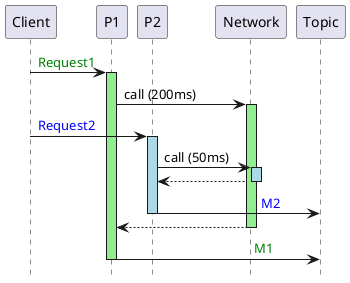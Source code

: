 @startuml
'title Producer Race
hide footbox
participant Client
participant P1
participant P2


Client->P1: <font color=green>Request1
activate P1 #lightgreen
P1->Network: call (200ms)
activate Network #lightgreen
Client->P2: <font color=blue>Request2
activate P2 #lightblue
P2->Network:call (50ms)
activate Network #lightblue
P2<--Network--
P2->Topic: <font color=blue>                              M2
P2--
P1<--Network--
P1->Topic: <font color=green>                                        M1
P1--

@enduml

